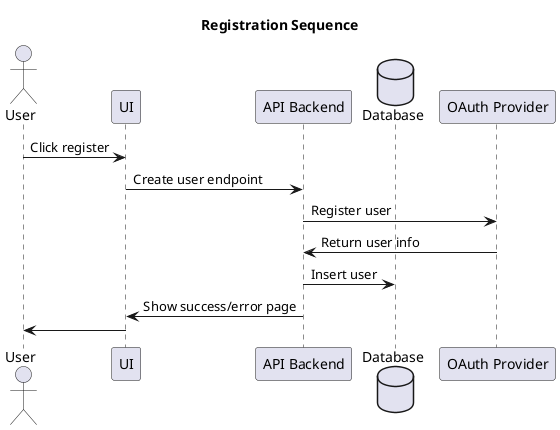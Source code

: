 @startuml Registration Sequence

title Registration Sequence

actor User as user
participant UI as ui
participant "API Backend" as api
database Database as db
participant "OAuth Provider" as oauth

user -> ui : Click register 
ui -> api : Create user endpoint
api -> oauth : Register user
oauth -> api : Return user info
api -> db : Insert user
api -> ui : Show success/error page
ui -> user

@enduml